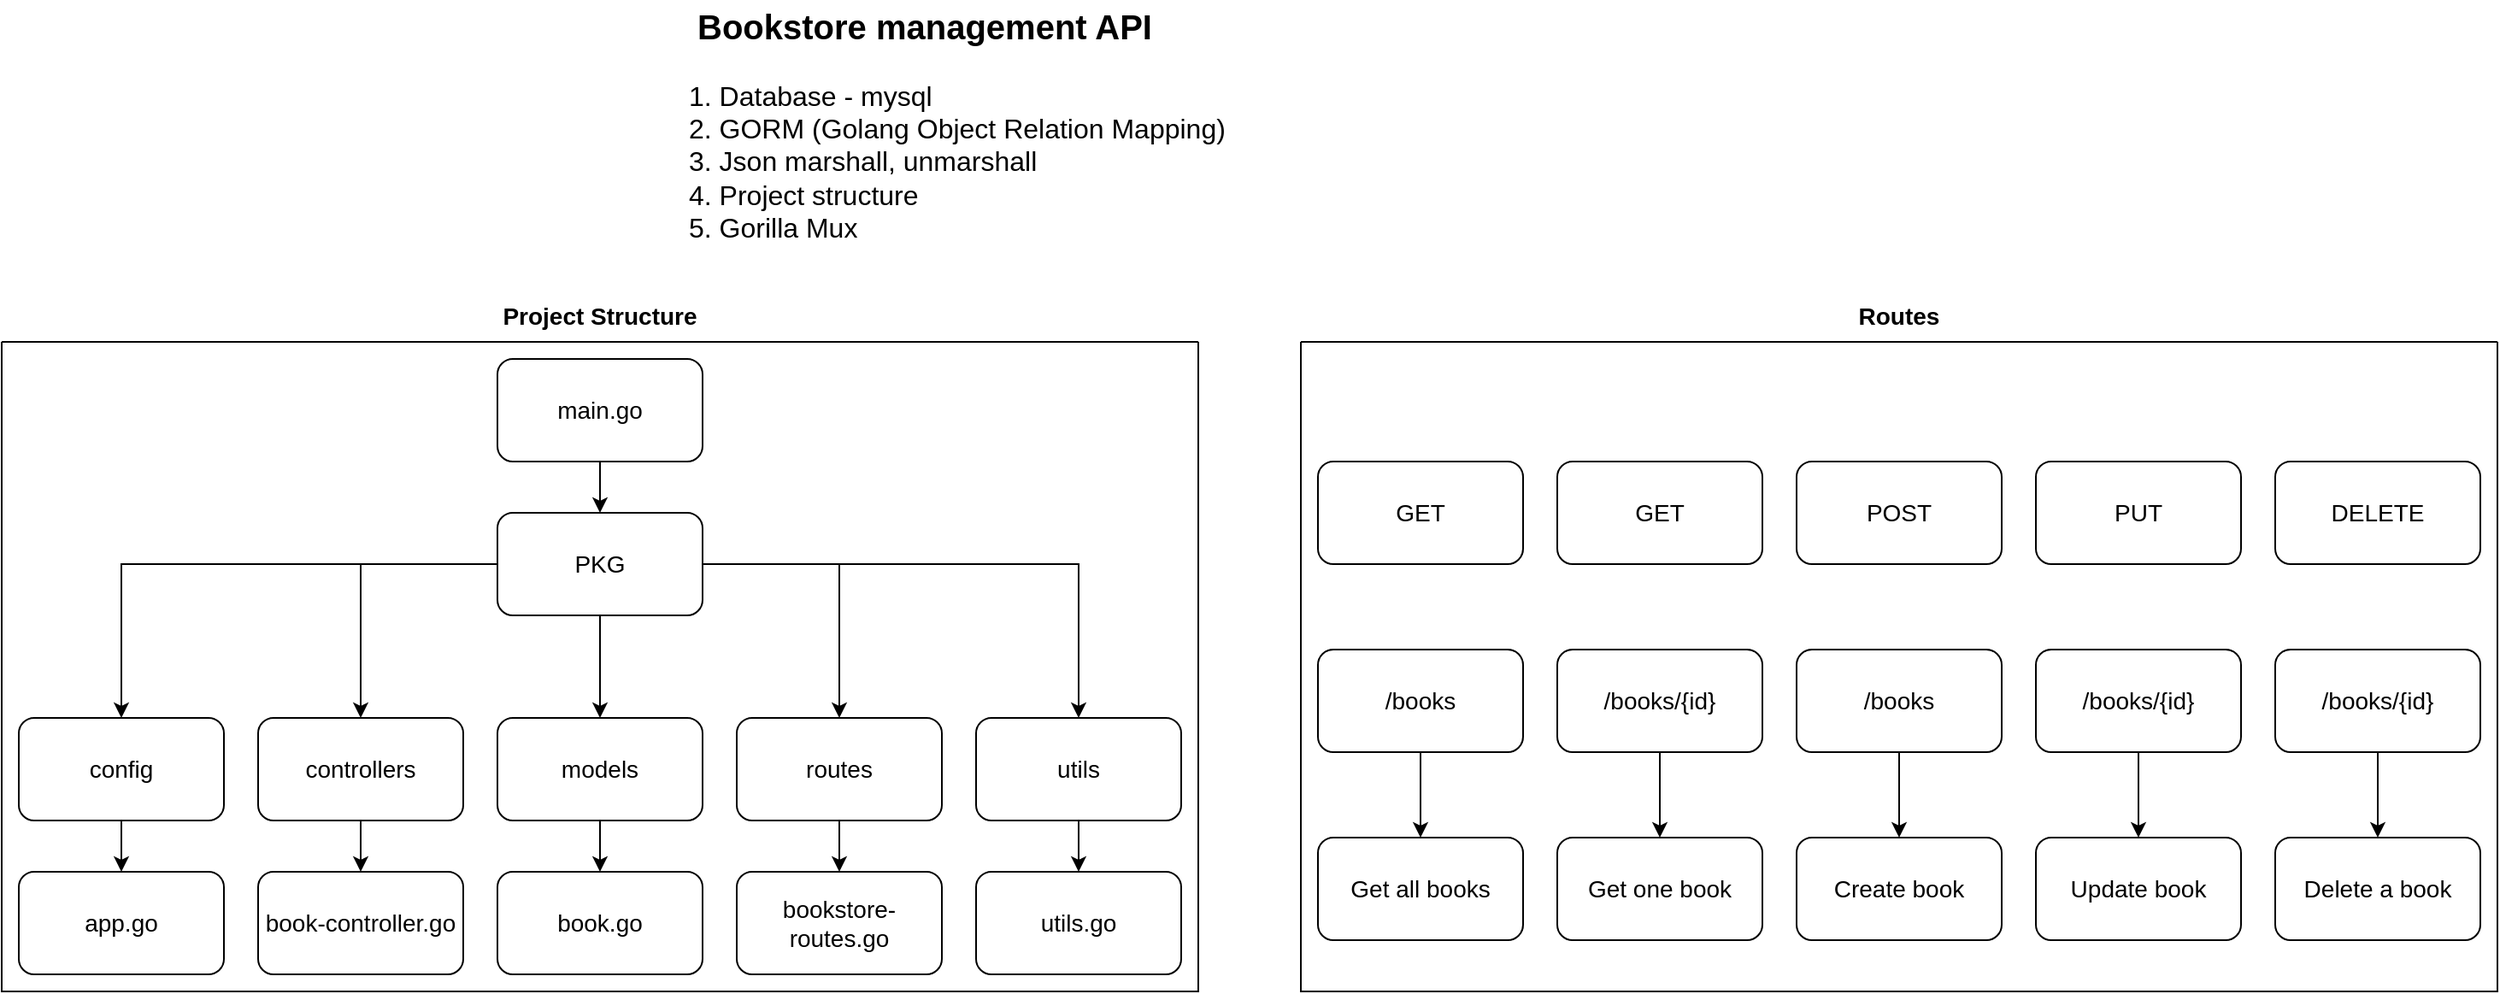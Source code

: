 <mxfile version="18.2.1" type="device"><diagram id="c6trp1gHHzbPjVdxFCXX" name="Page-1"><mxGraphModel dx="1773" dy="491" grid="1" gridSize="10" guides="1" tooltips="1" connect="1" arrows="1" fold="1" page="1" pageScale="1" pageWidth="827" pageHeight="1169" math="0" shadow="0"><root><mxCell id="0"/><mxCell id="1" parent="0"/><mxCell id="BpAF5_wJFXIXzyqbXNvI-1" value="&lt;b style=&quot;font-size: 20px;&quot;&gt;Bookstore management API&lt;/b&gt;" style="text;html=1;strokeColor=none;fillColor=none;align=center;verticalAlign=middle;whiteSpace=wrap;rounded=0;fontSize=20;" vertex="1" parent="1"><mxGeometry x="150" y="100" width="540" height="30" as="geometry"/></mxCell><mxCell id="BpAF5_wJFXIXzyqbXNvI-2" value="1. Database - mysql&lt;br&gt;2. GORM (Golang Object Relation Mapping)&lt;br&gt;3. Json marshall, unmarshall&lt;br&gt;4. Project structure&lt;br&gt;5. Gorilla Mux&amp;nbsp;" style="text;html=1;strokeColor=none;fillColor=none;align=left;verticalAlign=top;whiteSpace=wrap;rounded=0;fontSize=16;" vertex="1" parent="1"><mxGeometry x="280" y="140" width="340" height="100" as="geometry"/></mxCell><mxCell id="BpAF5_wJFXIXzyqbXNvI-21" style="edgeStyle=orthogonalEdgeStyle;rounded=0;orthogonalLoop=1;jettySize=auto;html=1;fontSize=14;" edge="1" parent="1" source="BpAF5_wJFXIXzyqbXNvI-3" target="BpAF5_wJFXIXzyqbXNvI-4"><mxGeometry relative="1" as="geometry"/></mxCell><mxCell id="BpAF5_wJFXIXzyqbXNvI-3" value="main.go" style="rounded=1;whiteSpace=wrap;html=1;fontSize=14;" vertex="1" parent="1"><mxGeometry x="170" y="310" width="120" height="60" as="geometry"/></mxCell><mxCell id="BpAF5_wJFXIXzyqbXNvI-16" style="edgeStyle=orthogonalEdgeStyle;rounded=0;orthogonalLoop=1;jettySize=auto;html=1;fontSize=14;" edge="1" parent="1" source="BpAF5_wJFXIXzyqbXNvI-4" target="BpAF5_wJFXIXzyqbXNvI-7"><mxGeometry relative="1" as="geometry"/></mxCell><mxCell id="BpAF5_wJFXIXzyqbXNvI-17" style="edgeStyle=orthogonalEdgeStyle;rounded=0;orthogonalLoop=1;jettySize=auto;html=1;fontSize=14;" edge="1" parent="1" source="BpAF5_wJFXIXzyqbXNvI-4" target="BpAF5_wJFXIXzyqbXNvI-6"><mxGeometry relative="1" as="geometry"/></mxCell><mxCell id="BpAF5_wJFXIXzyqbXNvI-18" style="edgeStyle=orthogonalEdgeStyle;rounded=0;orthogonalLoop=1;jettySize=auto;html=1;fontSize=14;" edge="1" parent="1" source="BpAF5_wJFXIXzyqbXNvI-4" target="BpAF5_wJFXIXzyqbXNvI-5"><mxGeometry relative="1" as="geometry"/></mxCell><mxCell id="BpAF5_wJFXIXzyqbXNvI-19" style="edgeStyle=orthogonalEdgeStyle;rounded=0;orthogonalLoop=1;jettySize=auto;html=1;fontSize=14;" edge="1" parent="1" source="BpAF5_wJFXIXzyqbXNvI-4" target="BpAF5_wJFXIXzyqbXNvI-8"><mxGeometry relative="1" as="geometry"/></mxCell><mxCell id="BpAF5_wJFXIXzyqbXNvI-20" style="edgeStyle=orthogonalEdgeStyle;rounded=0;orthogonalLoop=1;jettySize=auto;html=1;fontSize=14;" edge="1" parent="1" source="BpAF5_wJFXIXzyqbXNvI-4" target="BpAF5_wJFXIXzyqbXNvI-10"><mxGeometry relative="1" as="geometry"/></mxCell><mxCell id="BpAF5_wJFXIXzyqbXNvI-4" value="PKG" style="rounded=1;whiteSpace=wrap;html=1;fontSize=14;" vertex="1" parent="1"><mxGeometry x="170" y="400" width="120" height="60" as="geometry"/></mxCell><mxCell id="BpAF5_wJFXIXzyqbXNvI-22" style="edgeStyle=orthogonalEdgeStyle;rounded=0;orthogonalLoop=1;jettySize=auto;html=1;fontSize=14;" edge="1" parent="1" source="BpAF5_wJFXIXzyqbXNvI-5" target="BpAF5_wJFXIXzyqbXNvI-11"><mxGeometry relative="1" as="geometry"/></mxCell><mxCell id="BpAF5_wJFXIXzyqbXNvI-5" value="config" style="rounded=1;whiteSpace=wrap;html=1;fontSize=14;" vertex="1" parent="1"><mxGeometry x="-110" y="520" width="120" height="60" as="geometry"/></mxCell><mxCell id="BpAF5_wJFXIXzyqbXNvI-23" style="edgeStyle=orthogonalEdgeStyle;rounded=0;orthogonalLoop=1;jettySize=auto;html=1;fontSize=14;" edge="1" parent="1" source="BpAF5_wJFXIXzyqbXNvI-6" target="BpAF5_wJFXIXzyqbXNvI-12"><mxGeometry relative="1" as="geometry"/></mxCell><mxCell id="BpAF5_wJFXIXzyqbXNvI-6" value="controllers" style="rounded=1;whiteSpace=wrap;html=1;fontSize=14;" vertex="1" parent="1"><mxGeometry x="30" y="520" width="120" height="60" as="geometry"/></mxCell><mxCell id="BpAF5_wJFXIXzyqbXNvI-24" style="edgeStyle=orthogonalEdgeStyle;rounded=0;orthogonalLoop=1;jettySize=auto;html=1;entryX=0.5;entryY=0;entryDx=0;entryDy=0;fontSize=14;" edge="1" parent="1" source="BpAF5_wJFXIXzyqbXNvI-7" target="BpAF5_wJFXIXzyqbXNvI-13"><mxGeometry relative="1" as="geometry"/></mxCell><mxCell id="BpAF5_wJFXIXzyqbXNvI-7" value="models" style="rounded=1;whiteSpace=wrap;html=1;fontSize=14;" vertex="1" parent="1"><mxGeometry x="170" y="520" width="120" height="60" as="geometry"/></mxCell><mxCell id="BpAF5_wJFXIXzyqbXNvI-25" style="edgeStyle=orthogonalEdgeStyle;rounded=0;orthogonalLoop=1;jettySize=auto;html=1;entryX=0.5;entryY=0;entryDx=0;entryDy=0;fontSize=14;" edge="1" parent="1" source="BpAF5_wJFXIXzyqbXNvI-8" target="BpAF5_wJFXIXzyqbXNvI-14"><mxGeometry relative="1" as="geometry"/></mxCell><mxCell id="BpAF5_wJFXIXzyqbXNvI-8" value="routes" style="rounded=1;whiteSpace=wrap;html=1;fontSize=14;" vertex="1" parent="1"><mxGeometry x="310" y="520" width="120" height="60" as="geometry"/></mxCell><mxCell id="BpAF5_wJFXIXzyqbXNvI-26" style="edgeStyle=orthogonalEdgeStyle;rounded=0;orthogonalLoop=1;jettySize=auto;html=1;fontSize=14;" edge="1" parent="1" source="BpAF5_wJFXIXzyqbXNvI-10" target="BpAF5_wJFXIXzyqbXNvI-15"><mxGeometry relative="1" as="geometry"/></mxCell><mxCell id="BpAF5_wJFXIXzyqbXNvI-10" value="utils" style="rounded=1;whiteSpace=wrap;html=1;fontSize=14;" vertex="1" parent="1"><mxGeometry x="450" y="520" width="120" height="60" as="geometry"/></mxCell><mxCell id="BpAF5_wJFXIXzyqbXNvI-11" value="app.go" style="rounded=1;whiteSpace=wrap;html=1;fontSize=14;" vertex="1" parent="1"><mxGeometry x="-110" y="610" width="120" height="60" as="geometry"/></mxCell><mxCell id="BpAF5_wJFXIXzyqbXNvI-12" value="book-controller.go" style="rounded=1;whiteSpace=wrap;html=1;fontSize=14;" vertex="1" parent="1"><mxGeometry x="30" y="610" width="120" height="60" as="geometry"/></mxCell><mxCell id="BpAF5_wJFXIXzyqbXNvI-13" value="book.go" style="rounded=1;whiteSpace=wrap;html=1;fontSize=14;" vertex="1" parent="1"><mxGeometry x="170" y="610" width="120" height="60" as="geometry"/></mxCell><mxCell id="BpAF5_wJFXIXzyqbXNvI-14" value="bookstore-routes.go" style="rounded=1;whiteSpace=wrap;html=1;fontSize=14;" vertex="1" parent="1"><mxGeometry x="310" y="610" width="120" height="60" as="geometry"/></mxCell><mxCell id="BpAF5_wJFXIXzyqbXNvI-15" value="utils.go" style="rounded=1;whiteSpace=wrap;html=1;fontSize=14;" vertex="1" parent="1"><mxGeometry x="450" y="610" width="120" height="60" as="geometry"/></mxCell><mxCell id="BpAF5_wJFXIXzyqbXNvI-27" value="&lt;b&gt;Project Structure&lt;/b&gt;" style="text;html=1;strokeColor=none;fillColor=none;align=center;verticalAlign=middle;whiteSpace=wrap;rounded=0;fontSize=14;" vertex="1" parent="1"><mxGeometry x="125" y="270" width="210" height="30" as="geometry"/></mxCell><mxCell id="BpAF5_wJFXIXzyqbXNvI-28" value="" style="swimlane;startSize=0;fontSize=14;" vertex="1" parent="1"><mxGeometry x="-120" y="300" width="700" height="380" as="geometry"/></mxCell><mxCell id="BpAF5_wJFXIXzyqbXNvI-77" value="&lt;b&gt;Routes&lt;/b&gt;" style="text;html=1;strokeColor=none;fillColor=none;align=center;verticalAlign=middle;whiteSpace=wrap;rounded=0;fontSize=14;" vertex="1" parent="1"><mxGeometry x="885" y="270" width="210" height="30" as="geometry"/></mxCell><mxCell id="BpAF5_wJFXIXzyqbXNvI-78" value="" style="swimlane;startSize=0;fontSize=14;" vertex="1" parent="1"><mxGeometry x="640" y="300" width="700" height="380" as="geometry"/></mxCell><mxCell id="BpAF5_wJFXIXzyqbXNvI-63" value="/books" style="rounded=1;whiteSpace=wrap;html=1;fontSize=14;" vertex="1" parent="BpAF5_wJFXIXzyqbXNvI-78"><mxGeometry x="10" y="180" width="120" height="60" as="geometry"/></mxCell><mxCell id="BpAF5_wJFXIXzyqbXNvI-65" value="/books/{id}" style="rounded=1;whiteSpace=wrap;html=1;fontSize=14;" vertex="1" parent="BpAF5_wJFXIXzyqbXNvI-78"><mxGeometry x="150" y="180" width="120" height="60" as="geometry"/></mxCell><mxCell id="BpAF5_wJFXIXzyqbXNvI-67" value="/books" style="rounded=1;whiteSpace=wrap;html=1;fontSize=14;" vertex="1" parent="BpAF5_wJFXIXzyqbXNvI-78"><mxGeometry x="290" y="180" width="120" height="60" as="geometry"/></mxCell><mxCell id="BpAF5_wJFXIXzyqbXNvI-69" value="/books/{id}" style="rounded=1;whiteSpace=wrap;html=1;fontSize=14;" vertex="1" parent="BpAF5_wJFXIXzyqbXNvI-78"><mxGeometry x="430" y="180" width="120" height="60" as="geometry"/></mxCell><mxCell id="BpAF5_wJFXIXzyqbXNvI-71" value="/books/{id}" style="rounded=1;whiteSpace=wrap;html=1;fontSize=14;" vertex="1" parent="BpAF5_wJFXIXzyqbXNvI-78"><mxGeometry x="570" y="180" width="120" height="60" as="geometry"/></mxCell><mxCell id="BpAF5_wJFXIXzyqbXNvI-72" value="Get all books" style="rounded=1;whiteSpace=wrap;html=1;fontSize=14;" vertex="1" parent="BpAF5_wJFXIXzyqbXNvI-78"><mxGeometry x="10" y="290" width="120" height="60" as="geometry"/></mxCell><mxCell id="BpAF5_wJFXIXzyqbXNvI-62" style="edgeStyle=orthogonalEdgeStyle;rounded=0;orthogonalLoop=1;jettySize=auto;html=1;fontSize=14;" edge="1" parent="BpAF5_wJFXIXzyqbXNvI-78" source="BpAF5_wJFXIXzyqbXNvI-63" target="BpAF5_wJFXIXzyqbXNvI-72"><mxGeometry relative="1" as="geometry"/></mxCell><mxCell id="BpAF5_wJFXIXzyqbXNvI-73" value="Get one book" style="rounded=1;whiteSpace=wrap;html=1;fontSize=14;" vertex="1" parent="BpAF5_wJFXIXzyqbXNvI-78"><mxGeometry x="150" y="290" width="120" height="60" as="geometry"/></mxCell><mxCell id="BpAF5_wJFXIXzyqbXNvI-64" style="edgeStyle=orthogonalEdgeStyle;rounded=0;orthogonalLoop=1;jettySize=auto;html=1;fontSize=14;" edge="1" parent="BpAF5_wJFXIXzyqbXNvI-78" source="BpAF5_wJFXIXzyqbXNvI-65" target="BpAF5_wJFXIXzyqbXNvI-73"><mxGeometry relative="1" as="geometry"/></mxCell><mxCell id="BpAF5_wJFXIXzyqbXNvI-74" value="Create book" style="rounded=1;whiteSpace=wrap;html=1;fontSize=14;" vertex="1" parent="BpAF5_wJFXIXzyqbXNvI-78"><mxGeometry x="290" y="290" width="120" height="60" as="geometry"/></mxCell><mxCell id="BpAF5_wJFXIXzyqbXNvI-66" style="edgeStyle=orthogonalEdgeStyle;rounded=0;orthogonalLoop=1;jettySize=auto;html=1;entryX=0.5;entryY=0;entryDx=0;entryDy=0;fontSize=14;" edge="1" parent="BpAF5_wJFXIXzyqbXNvI-78" source="BpAF5_wJFXIXzyqbXNvI-67" target="BpAF5_wJFXIXzyqbXNvI-74"><mxGeometry relative="1" as="geometry"/></mxCell><mxCell id="BpAF5_wJFXIXzyqbXNvI-75" value="Update book" style="rounded=1;whiteSpace=wrap;html=1;fontSize=14;" vertex="1" parent="BpAF5_wJFXIXzyqbXNvI-78"><mxGeometry x="430" y="290" width="120" height="60" as="geometry"/></mxCell><mxCell id="BpAF5_wJFXIXzyqbXNvI-68" style="edgeStyle=orthogonalEdgeStyle;rounded=0;orthogonalLoop=1;jettySize=auto;html=1;entryX=0.5;entryY=0;entryDx=0;entryDy=0;fontSize=14;" edge="1" parent="BpAF5_wJFXIXzyqbXNvI-78" source="BpAF5_wJFXIXzyqbXNvI-69" target="BpAF5_wJFXIXzyqbXNvI-75"><mxGeometry relative="1" as="geometry"/></mxCell><mxCell id="BpAF5_wJFXIXzyqbXNvI-76" value="Delete a book" style="rounded=1;whiteSpace=wrap;html=1;fontSize=14;" vertex="1" parent="BpAF5_wJFXIXzyqbXNvI-78"><mxGeometry x="570" y="290" width="120" height="60" as="geometry"/></mxCell><mxCell id="BpAF5_wJFXIXzyqbXNvI-70" style="edgeStyle=orthogonalEdgeStyle;rounded=0;orthogonalLoop=1;jettySize=auto;html=1;fontSize=14;" edge="1" parent="BpAF5_wJFXIXzyqbXNvI-78" source="BpAF5_wJFXIXzyqbXNvI-71" target="BpAF5_wJFXIXzyqbXNvI-76"><mxGeometry relative="1" as="geometry"/></mxCell><mxCell id="BpAF5_wJFXIXzyqbXNvI-79" value="GET" style="rounded=1;whiteSpace=wrap;html=1;fontSize=14;" vertex="1" parent="BpAF5_wJFXIXzyqbXNvI-78"><mxGeometry x="10" y="70" width="120" height="60" as="geometry"/></mxCell><mxCell id="BpAF5_wJFXIXzyqbXNvI-80" value="GET" style="rounded=1;whiteSpace=wrap;html=1;fontSize=14;" vertex="1" parent="BpAF5_wJFXIXzyqbXNvI-78"><mxGeometry x="150" y="70" width="120" height="60" as="geometry"/></mxCell><mxCell id="BpAF5_wJFXIXzyqbXNvI-81" value="POST" style="rounded=1;whiteSpace=wrap;html=1;fontSize=14;" vertex="1" parent="BpAF5_wJFXIXzyqbXNvI-78"><mxGeometry x="290" y="70" width="120" height="60" as="geometry"/></mxCell><mxCell id="BpAF5_wJFXIXzyqbXNvI-82" value="PUT" style="rounded=1;whiteSpace=wrap;html=1;fontSize=14;" vertex="1" parent="BpAF5_wJFXIXzyqbXNvI-78"><mxGeometry x="430" y="70" width="120" height="60" as="geometry"/></mxCell><mxCell id="BpAF5_wJFXIXzyqbXNvI-83" value="DELETE" style="rounded=1;whiteSpace=wrap;html=1;fontSize=14;" vertex="1" parent="BpAF5_wJFXIXzyqbXNvI-78"><mxGeometry x="570" y="70" width="120" height="60" as="geometry"/></mxCell></root></mxGraphModel></diagram></mxfile>